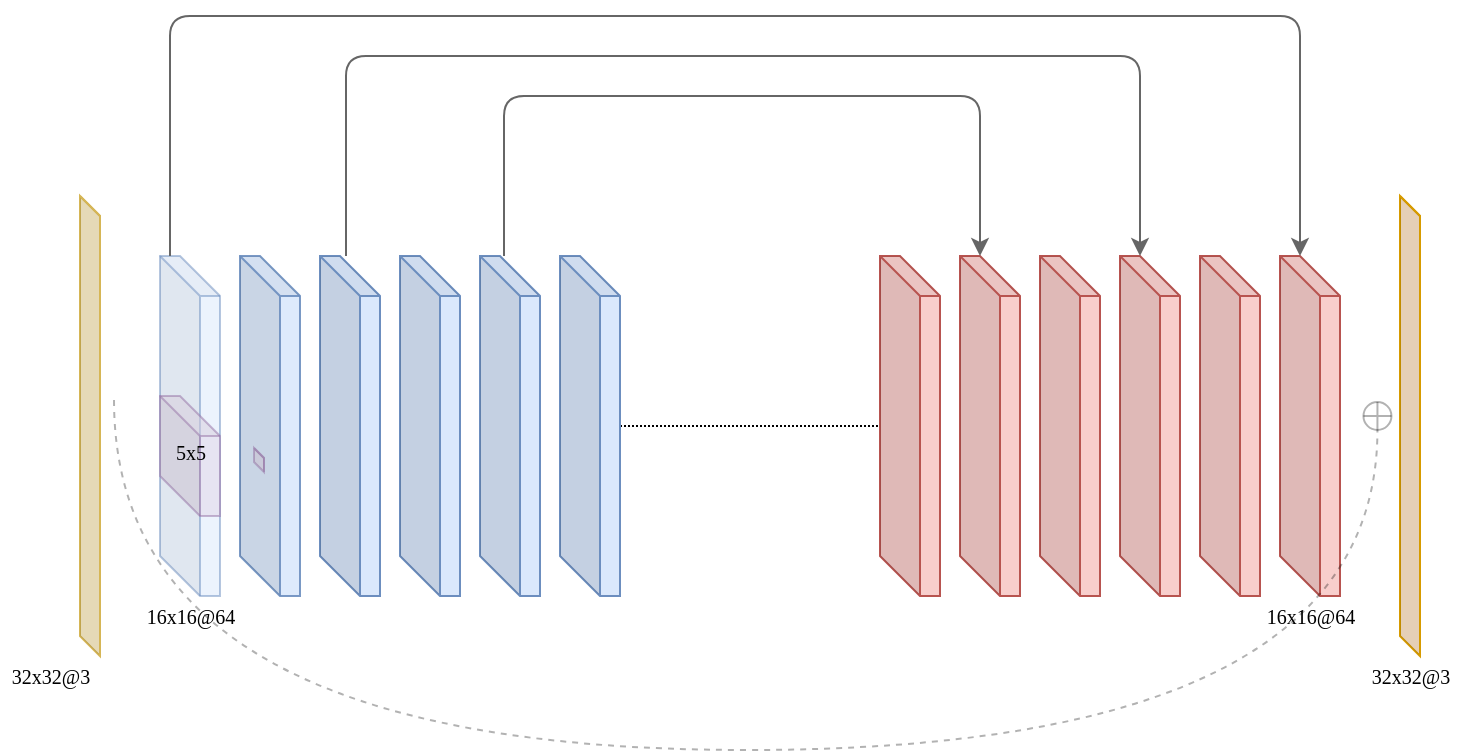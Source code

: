 <mxfile version="13.6.2" type="device"><diagram id="PgbmMh5mqjCvUm9glNPp" name="Page-1"><mxGraphModel dx="749" dy="556" grid="1" gridSize="10" guides="1" tooltips="1" connect="1" arrows="1" fold="1" page="1" pageScale="1" pageWidth="850" pageHeight="1100" math="0" shadow="0"><root><mxCell id="0"/><mxCell id="1" parent="0"/><mxCell id="pOLY-4UbmWVAXYF6ZGIZ-1" value="" style="shape=cube;whiteSpace=wrap;html=1;boundedLbl=1;backgroundOutline=1;darkOpacity=0.05;darkOpacity2=0.1;fillColor=#dae8fc;strokeColor=#6c8ebf;opacity=50;" parent="1" vertex="1"><mxGeometry x="120" y="320" width="30" height="170" as="geometry"/></mxCell><mxCell id="pOLY-4UbmWVAXYF6ZGIZ-9" value="" style="shape=cube;whiteSpace=wrap;html=1;boundedLbl=1;backgroundOutline=1;darkOpacity=0.05;darkOpacity2=0.1;fillColor=#dae8fc;strokeColor=#6c8ebf;opacity=90;" parent="1" vertex="1"><mxGeometry x="160" y="320" width="30" height="170" as="geometry"/></mxCell><mxCell id="pOLY-4UbmWVAXYF6ZGIZ-10" value="" style="shape=cube;whiteSpace=wrap;html=1;boundedLbl=1;backgroundOutline=1;darkOpacity=0.05;darkOpacity2=0.1;fillColor=#dae8fc;strokeColor=#6c8ebf;" parent="1" vertex="1"><mxGeometry x="200" y="320" width="30" height="170" as="geometry"/></mxCell><mxCell id="pOLY-4UbmWVAXYF6ZGIZ-11" value="" style="shape=cube;whiteSpace=wrap;html=1;boundedLbl=1;backgroundOutline=1;darkOpacity=0.05;darkOpacity2=0.1;fillColor=#dae8fc;strokeColor=#6c8ebf;" parent="1" vertex="1"><mxGeometry x="240" y="320" width="30" height="170" as="geometry"/></mxCell><mxCell id="pOLY-4UbmWVAXYF6ZGIZ-12" value="" style="shape=cube;whiteSpace=wrap;html=1;boundedLbl=1;backgroundOutline=1;darkOpacity=0.05;darkOpacity2=0.1;fillColor=#dae8fc;strokeColor=#6c8ebf;" parent="1" vertex="1"><mxGeometry x="280" y="320" width="30" height="170" as="geometry"/></mxCell><mxCell id="SO4mjFyuPUuQDXsJpj3e-2" style="edgeStyle=orthogonalEdgeStyle;rounded=0;orthogonalLoop=1;jettySize=auto;html=1;entryX=0;entryY=0.5;entryDx=0;entryDy=0;entryPerimeter=0;dashed=1;dashPattern=1 1;endArrow=none;endFill=0;" edge="1" parent="1" source="pOLY-4UbmWVAXYF6ZGIZ-13" target="pOLY-4UbmWVAXYF6ZGIZ-14"><mxGeometry relative="1" as="geometry"/></mxCell><mxCell id="pOLY-4UbmWVAXYF6ZGIZ-13" value="" style="shape=cube;whiteSpace=wrap;html=1;boundedLbl=1;backgroundOutline=1;darkOpacity=0.05;darkOpacity2=0.1;fillColor=#dae8fc;strokeColor=#6c8ebf;" parent="1" vertex="1"><mxGeometry x="320" y="320" width="30" height="170" as="geometry"/></mxCell><mxCell id="pOLY-4UbmWVAXYF6ZGIZ-14" value="" style="shape=cube;whiteSpace=wrap;html=1;boundedLbl=1;backgroundOutline=1;darkOpacity=0.05;darkOpacity2=0.1;fillColor=#f8cecc;strokeColor=#b85450;" parent="1" vertex="1"><mxGeometry x="480" y="320" width="30" height="170" as="geometry"/></mxCell><mxCell id="pOLY-4UbmWVAXYF6ZGIZ-15" value="" style="shape=cube;whiteSpace=wrap;html=1;boundedLbl=1;backgroundOutline=1;darkOpacity=0.05;darkOpacity2=0.1;fillColor=#f8cecc;strokeColor=#b85450;" parent="1" vertex="1"><mxGeometry x="520" y="320" width="30" height="170" as="geometry"/></mxCell><mxCell id="pOLY-4UbmWVAXYF6ZGIZ-16" value="" style="shape=cube;whiteSpace=wrap;html=1;boundedLbl=1;backgroundOutline=1;darkOpacity=0.05;darkOpacity2=0.1;fillColor=#f8cecc;strokeColor=#b85450;" parent="1" vertex="1"><mxGeometry x="560" y="320" width="30" height="170" as="geometry"/></mxCell><mxCell id="pOLY-4UbmWVAXYF6ZGIZ-17" value="" style="shape=cube;whiteSpace=wrap;html=1;boundedLbl=1;backgroundOutline=1;darkOpacity=0.05;darkOpacity2=0.1;fillColor=#f8cecc;strokeColor=#b85450;" parent="1" vertex="1"><mxGeometry x="600" y="320" width="30" height="170" as="geometry"/></mxCell><mxCell id="pOLY-4UbmWVAXYF6ZGIZ-18" value="" style="shape=cube;whiteSpace=wrap;html=1;boundedLbl=1;backgroundOutline=1;darkOpacity=0.05;darkOpacity2=0.1;fillColor=#f8cecc;strokeColor=#b85450;" parent="1" vertex="1"><mxGeometry x="640" y="320" width="30" height="170" as="geometry"/></mxCell><mxCell id="pOLY-4UbmWVAXYF6ZGIZ-19" value="" style="shape=cube;whiteSpace=wrap;html=1;boundedLbl=1;backgroundOutline=1;darkOpacity=0.05;darkOpacity2=0.1;fillColor=#f8cecc;strokeColor=#b85450;" parent="1" vertex="1"><mxGeometry x="680" y="320" width="30" height="170" as="geometry"/></mxCell><mxCell id="pOLY-4UbmWVAXYF6ZGIZ-27" value="" style="endArrow=classic;html=1;exitX=0;exitY=0;exitDx=5;exitDy=0;exitPerimeter=0;entryX=0;entryY=0;entryDx=10;entryDy=0;entryPerimeter=0;strokeColor=#666666;fillColor=#f5f5f5;" parent="1" source="pOLY-4UbmWVAXYF6ZGIZ-1" target="pOLY-4UbmWVAXYF6ZGIZ-19" edge="1"><mxGeometry width="50" height="50" relative="1" as="geometry"><mxPoint x="400" y="420" as="sourcePoint"/><mxPoint x="450" y="370" as="targetPoint"/><Array as="points"><mxPoint x="125" y="200"/><mxPoint x="690" y="200"/></Array></mxGeometry></mxCell><mxCell id="pOLY-4UbmWVAXYF6ZGIZ-28" value="" style="endArrow=classic;html=1;entryX=0;entryY=0;entryDx=10;entryDy=0;entryPerimeter=0;strokeColor=#666666;fillColor=#f5f5f5;" parent="1" target="pOLY-4UbmWVAXYF6ZGIZ-17" edge="1"><mxGeometry width="50" height="50" relative="1" as="geometry"><mxPoint x="213" y="320" as="sourcePoint"/><mxPoint x="615" y="330" as="targetPoint"/><Array as="points"><mxPoint x="213" y="220"/><mxPoint x="610" y="220"/></Array></mxGeometry></mxCell><mxCell id="pOLY-4UbmWVAXYF6ZGIZ-29" value="" style="endArrow=classic;html=1;entryX=0;entryY=0;entryDx=10;entryDy=0;entryPerimeter=0;strokeColor=#666666;fillColor=#f5f5f5;" parent="1" target="pOLY-4UbmWVAXYF6ZGIZ-15" edge="1"><mxGeometry width="50" height="50" relative="1" as="geometry"><mxPoint x="292" y="320" as="sourcePoint"/><mxPoint x="698.75" y="330" as="targetPoint"/><Array as="points"><mxPoint x="292" y="240"/><mxPoint x="530" y="240"/></Array></mxGeometry></mxCell><mxCell id="pOLY-4UbmWVAXYF6ZGIZ-67" style="edgeStyle=orthogonalEdgeStyle;curved=1;rounded=1;jumpStyle=none;orthogonalLoop=1;jettySize=auto;html=1;startFill=0;endArrow=circlePlus;endFill=0;targetPerimeterSpacing=0;fontFamily=Times New Roman;fontSize=10;opacity=30;startArrow=none;dashed=1;sketch=0;" parent="1" edge="1"><mxGeometry relative="1" as="geometry"><mxPoint x="728.724" y="392" as="targetPoint"/><mxPoint x="97.01" y="392" as="sourcePoint"/><Array as="points"><mxPoint x="97.01" y="567"/><mxPoint x="729.01" y="567"/></Array></mxGeometry></mxCell><mxCell id="pOLY-4UbmWVAXYF6ZGIZ-30" value="" style="shape=cube;whiteSpace=wrap;html=1;boundedLbl=1;backgroundOutline=1;darkOpacity=0.05;darkOpacity2=0.1;fillColor=#fff2cc;strokeColor=#d6b656;shadow=0;sketch=0;" parent="1" vertex="1"><mxGeometry x="80" y="290" width="10" height="230" as="geometry"/></mxCell><mxCell id="pOLY-4UbmWVAXYF6ZGIZ-31" value="" style="shape=cube;whiteSpace=wrap;html=1;boundedLbl=1;backgroundOutline=1;darkOpacity=0.05;darkOpacity2=0.1;fillColor=#ffe6cc;strokeColor=#d79b00;shadow=0;sketch=0;" parent="1" vertex="1"><mxGeometry x="740" y="290" width="10" height="230" as="geometry"/></mxCell><mxCell id="pOLY-4UbmWVAXYF6ZGIZ-35" value="" style="shape=cube;whiteSpace=wrap;html=1;boundedLbl=1;backgroundOutline=1;darkOpacity=0.05;darkOpacity2=0.1;fillColor=#e1d5e7;strokeColor=#9673a6;opacity=50;size=13;" parent="1" vertex="1"><mxGeometry x="167" y="416" width="5" height="12" as="geometry"/></mxCell><mxCell id="pOLY-4UbmWVAXYF6ZGIZ-33" value="" style="shape=cube;whiteSpace=wrap;html=1;boundedLbl=1;backgroundOutline=1;darkOpacity=0.05;darkOpacity2=0.1;fillColor=#e1d5e7;strokeColor=#9673a6;opacity=50;size=20;sketch=0;shadow=0;perimeter=rectanglePerimeter;comic=0;treeMoving=0;" parent="1" vertex="1"><mxGeometry x="120" y="390" width="30" height="60" as="geometry"/></mxCell><mxCell id="pOLY-4UbmWVAXYF6ZGIZ-47" value="&lt;div style=&quot;font-size: 10px;&quot;&gt;5x5&lt;/div&gt;" style="text;html=1;align=center;verticalAlign=middle;resizable=0;points=[];autosize=1;fontFamily=Times New Roman;fontSize=10;" parent="1" vertex="1"><mxGeometry x="120" y="408" width="30" height="20" as="geometry"/></mxCell><mxCell id="pOLY-4UbmWVAXYF6ZGIZ-48" value="&lt;div style=&quot;font-size: 10px;&quot;&gt;16x16@64&lt;/div&gt;" style="text;html=1;align=center;verticalAlign=middle;resizable=0;points=[];autosize=1;fontFamily=Times New Roman;fontSize=10;" parent="1" vertex="1"><mxGeometry x="105" y="490" width="60" height="20" as="geometry"/></mxCell><mxCell id="pOLY-4UbmWVAXYF6ZGIZ-60" value="16x16@64" style="text;html=1;align=center;verticalAlign=middle;resizable=0;points=[];autosize=1;fontFamily=Times New Roman;fontSize=10;" parent="1" vertex="1"><mxGeometry x="665" y="490" width="60" height="20" as="geometry"/></mxCell><mxCell id="pOLY-4UbmWVAXYF6ZGIZ-61" value="32x32@3" style="text;html=1;align=center;verticalAlign=middle;resizable=0;points=[];autosize=1;fontFamily=Times New Roman;fontSize=10;" parent="1" vertex="1"><mxGeometry x="720" y="520" width="50" height="20" as="geometry"/></mxCell><mxCell id="pOLY-4UbmWVAXYF6ZGIZ-62" value="32x32@3" style="text;html=1;align=center;verticalAlign=middle;resizable=0;points=[];autosize=1;fontFamily=Times New Roman;fontSize=10;" parent="1" vertex="1"><mxGeometry x="40" y="520" width="50" height="20" as="geometry"/></mxCell></root></mxGraphModel></diagram></mxfile>